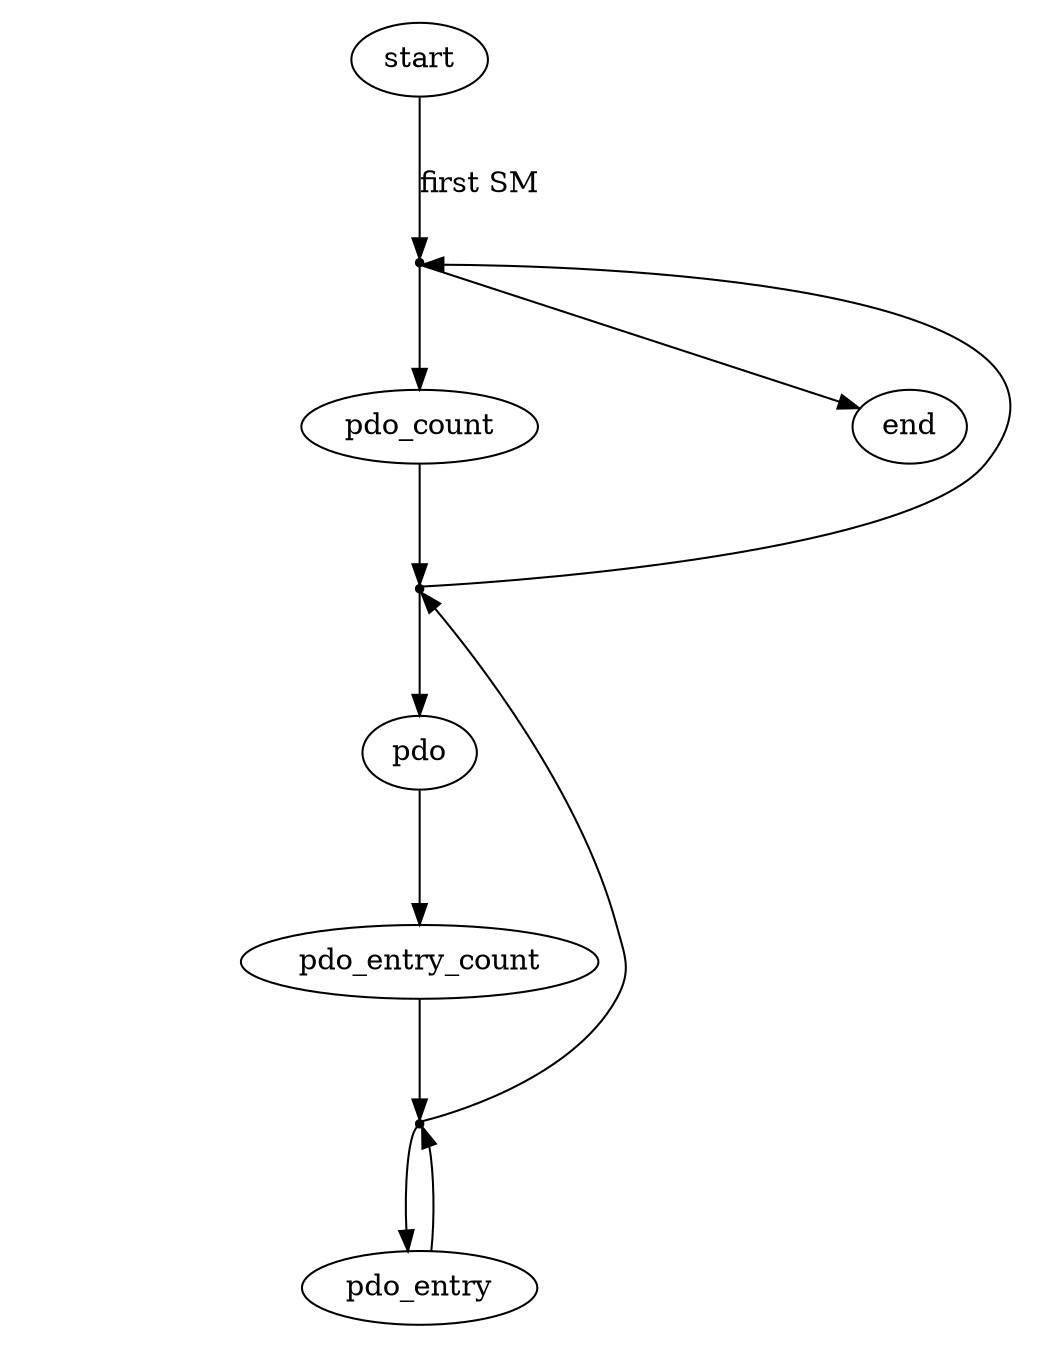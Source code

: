 
/* $Id$ */

digraph readpdomapping {
    size="7,9"
    center=1
	ratio=fill

    next_sync [shape=point,label=""]
    next_pdo [shape=point,label=""]
    next_pdo_entry [shape=point,label=""]

    start -> next_sync [label="first SM"]

    next_sync -> pdo_count [weight=5]
    next_sync -> end

    pdo_count -> next_pdo [weight=5]

    next_pdo -> pdo [weight=5]
    next_pdo -> next_sync

    pdo -> pdo_entry_count [weight=5]

    pdo_entry_count -> next_pdo_entry [weight=10]

    next_pdo_entry -> pdo_entry [weight=5]
    next_pdo_entry -> next_pdo

    pdo_entry -> next_pdo_entry

    end
}
